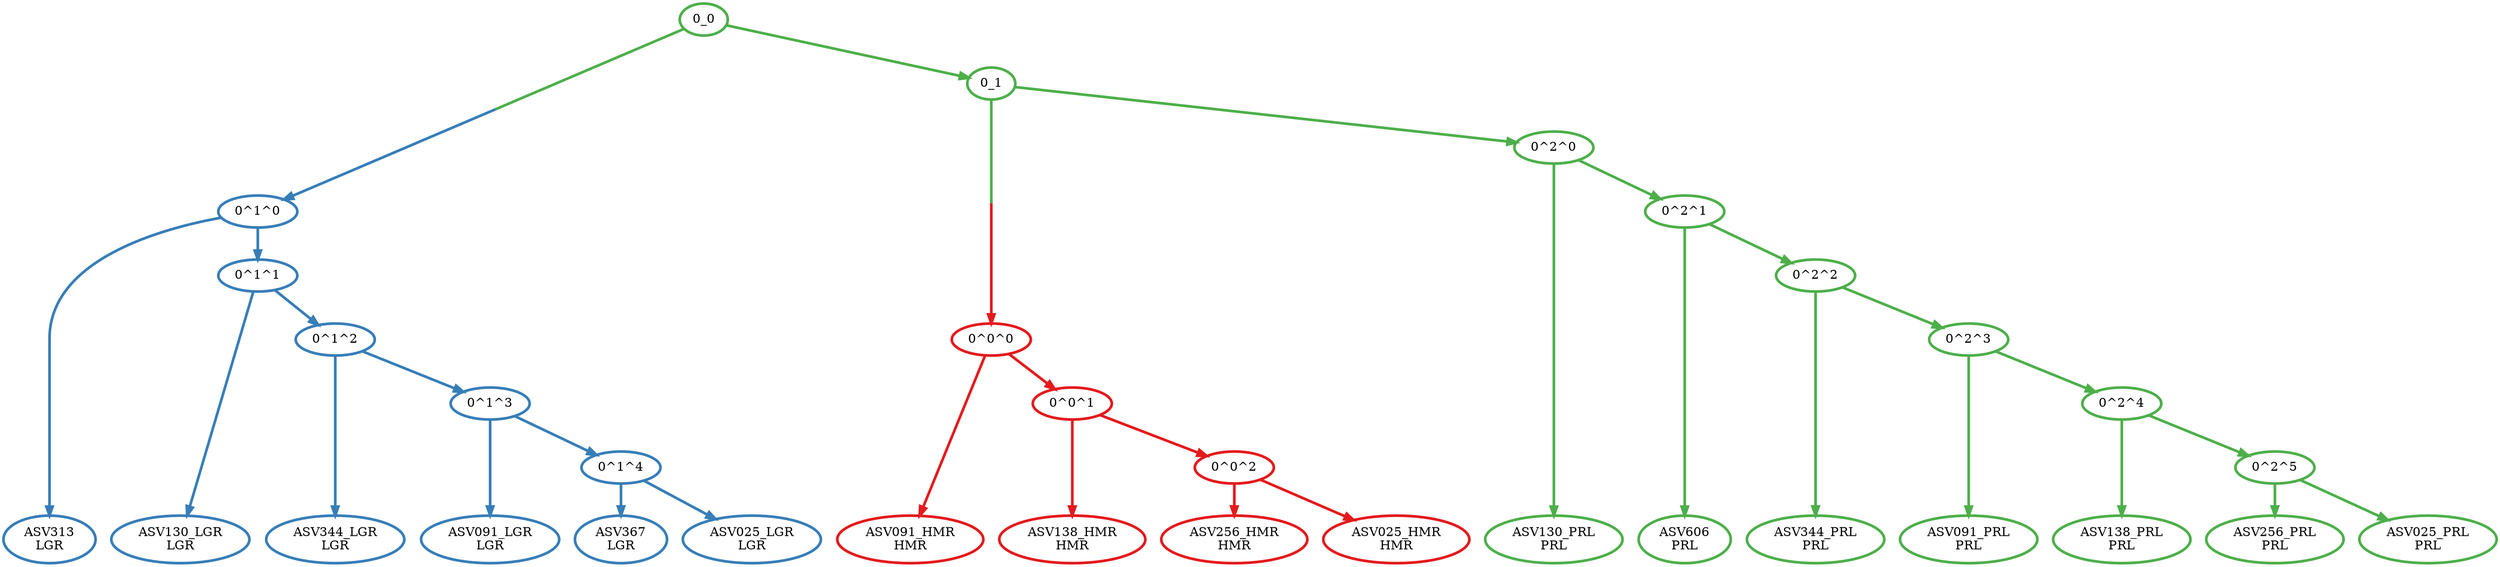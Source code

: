 digraph T {
	{
		rank=same
		32 [penwidth=3,colorscheme=set19,color=1,label="ASV256_HMR\nHMR"]
		31 [penwidth=3,colorscheme=set19,color=1,label="ASV025_HMR\nHMR"]
		29 [penwidth=3,colorscheme=set19,color=1,label="ASV138_HMR\nHMR"]
		27 [penwidth=3,colorscheme=set19,color=1,label="ASV091_HMR\nHMR"]
		25 [penwidth=3,colorscheme=set19,color=2,label="ASV367\nLGR"]
		24 [penwidth=3,colorscheme=set19,color=2,label="ASV025_LGR\nLGR"]
		22 [penwidth=3,colorscheme=set19,color=2,label="ASV091_LGR\nLGR"]
		20 [penwidth=3,colorscheme=set19,color=2,label="ASV344_LGR\nLGR"]
		18 [penwidth=3,colorscheme=set19,color=2,label="ASV130_LGR\nLGR"]
		16 [penwidth=3,colorscheme=set19,color=2,label="ASV313\nLGR"]
		14 [penwidth=3,colorscheme=set19,color=3,label="ASV256_PRL\nPRL"]
		13 [penwidth=3,colorscheme=set19,color=3,label="ASV025_PRL\nPRL"]
		11 [penwidth=3,colorscheme=set19,color=3,label="ASV138_PRL\nPRL"]
		9 [penwidth=3,colorscheme=set19,color=3,label="ASV091_PRL\nPRL"]
		7 [penwidth=3,colorscheme=set19,color=3,label="ASV344_PRL\nPRL"]
		5 [penwidth=3,colorscheme=set19,color=3,label="ASV606\nPRL"]
		3 [penwidth=3,colorscheme=set19,color=3,label="ASV130_PRL\nPRL"]
	}
	30 [penwidth=3,colorscheme=set19,color=1,label="0^0^2"]
	28 [penwidth=3,colorscheme=set19,color=1,label="0^0^1"]
	26 [penwidth=3,colorscheme=set19,color=1,label="0^0^0"]
	23 [penwidth=3,colorscheme=set19,color=2,label="0^1^4"]
	21 [penwidth=3,colorscheme=set19,color=2,label="0^1^3"]
	19 [penwidth=3,colorscheme=set19,color=2,label="0^1^2"]
	17 [penwidth=3,colorscheme=set19,color=2,label="0^1^1"]
	15 [penwidth=3,colorscheme=set19,color=2,label="0^1^0"]
	12 [penwidth=3,colorscheme=set19,color=3,label="0^2^5"]
	10 [penwidth=3,colorscheme=set19,color=3,label="0^2^4"]
	8 [penwidth=3,colorscheme=set19,color=3,label="0^2^3"]
	6 [penwidth=3,colorscheme=set19,color=3,label="0^2^2"]
	4 [penwidth=3,colorscheme=set19,color=3,label="0^2^1"]
	2 [penwidth=3,colorscheme=set19,color=3,label="0^2^0"]
	1 [penwidth=3,colorscheme=set19,color=3,label="0_1"]
	0 [penwidth=3,colorscheme=set19,color=3,label="0_0"]
	30 -> 32 [penwidth=3,colorscheme=set19,color=1]
	30 -> 31 [penwidth=3,colorscheme=set19,color=1]
	28 -> 30 [penwidth=3,colorscheme=set19,color=1]
	28 -> 29 [penwidth=3,colorscheme=set19,color=1]
	26 -> 28 [penwidth=3,colorscheme=set19,color=1]
	26 -> 27 [penwidth=3,colorscheme=set19,color=1]
	23 -> 25 [penwidth=3,colorscheme=set19,color=2]
	23 -> 24 [penwidth=3,colorscheme=set19,color=2]
	21 -> 23 [penwidth=3,colorscheme=set19,color=2]
	21 -> 22 [penwidth=3,colorscheme=set19,color=2]
	19 -> 21 [penwidth=3,colorscheme=set19,color=2]
	19 -> 20 [penwidth=3,colorscheme=set19,color=2]
	17 -> 19 [penwidth=3,colorscheme=set19,color=2]
	17 -> 18 [penwidth=3,colorscheme=set19,color=2]
	15 -> 17 [penwidth=3,colorscheme=set19,color=2]
	15 -> 16 [penwidth=3,colorscheme=set19,color=2]
	12 -> 14 [penwidth=3,colorscheme=set19,color=3]
	12 -> 13 [penwidth=3,colorscheme=set19,color=3]
	10 -> 12 [penwidth=3,colorscheme=set19,color=3]
	10 -> 11 [penwidth=3,colorscheme=set19,color=3]
	8 -> 10 [penwidth=3,colorscheme=set19,color=3]
	8 -> 9 [penwidth=3,colorscheme=set19,color=3]
	6 -> 8 [penwidth=3,colorscheme=set19,color=3]
	6 -> 7 [penwidth=3,colorscheme=set19,color=3]
	4 -> 6 [penwidth=3,colorscheme=set19,color=3]
	4 -> 5 [penwidth=3,colorscheme=set19,color=3]
	2 -> 4 [penwidth=3,colorscheme=set19,color=3]
	2 -> 3 [penwidth=3,colorscheme=set19,color=3]
	1 -> 26 [penwidth=3,colorscheme=set19,color="3;0.5:1"]
	1 -> 2 [penwidth=3,colorscheme=set19,color=3]
	0 -> 15 [penwidth=3,colorscheme=set19,color="3;0.5:2"]
	0 -> 1 [penwidth=3,colorscheme=set19,color=3]
}
